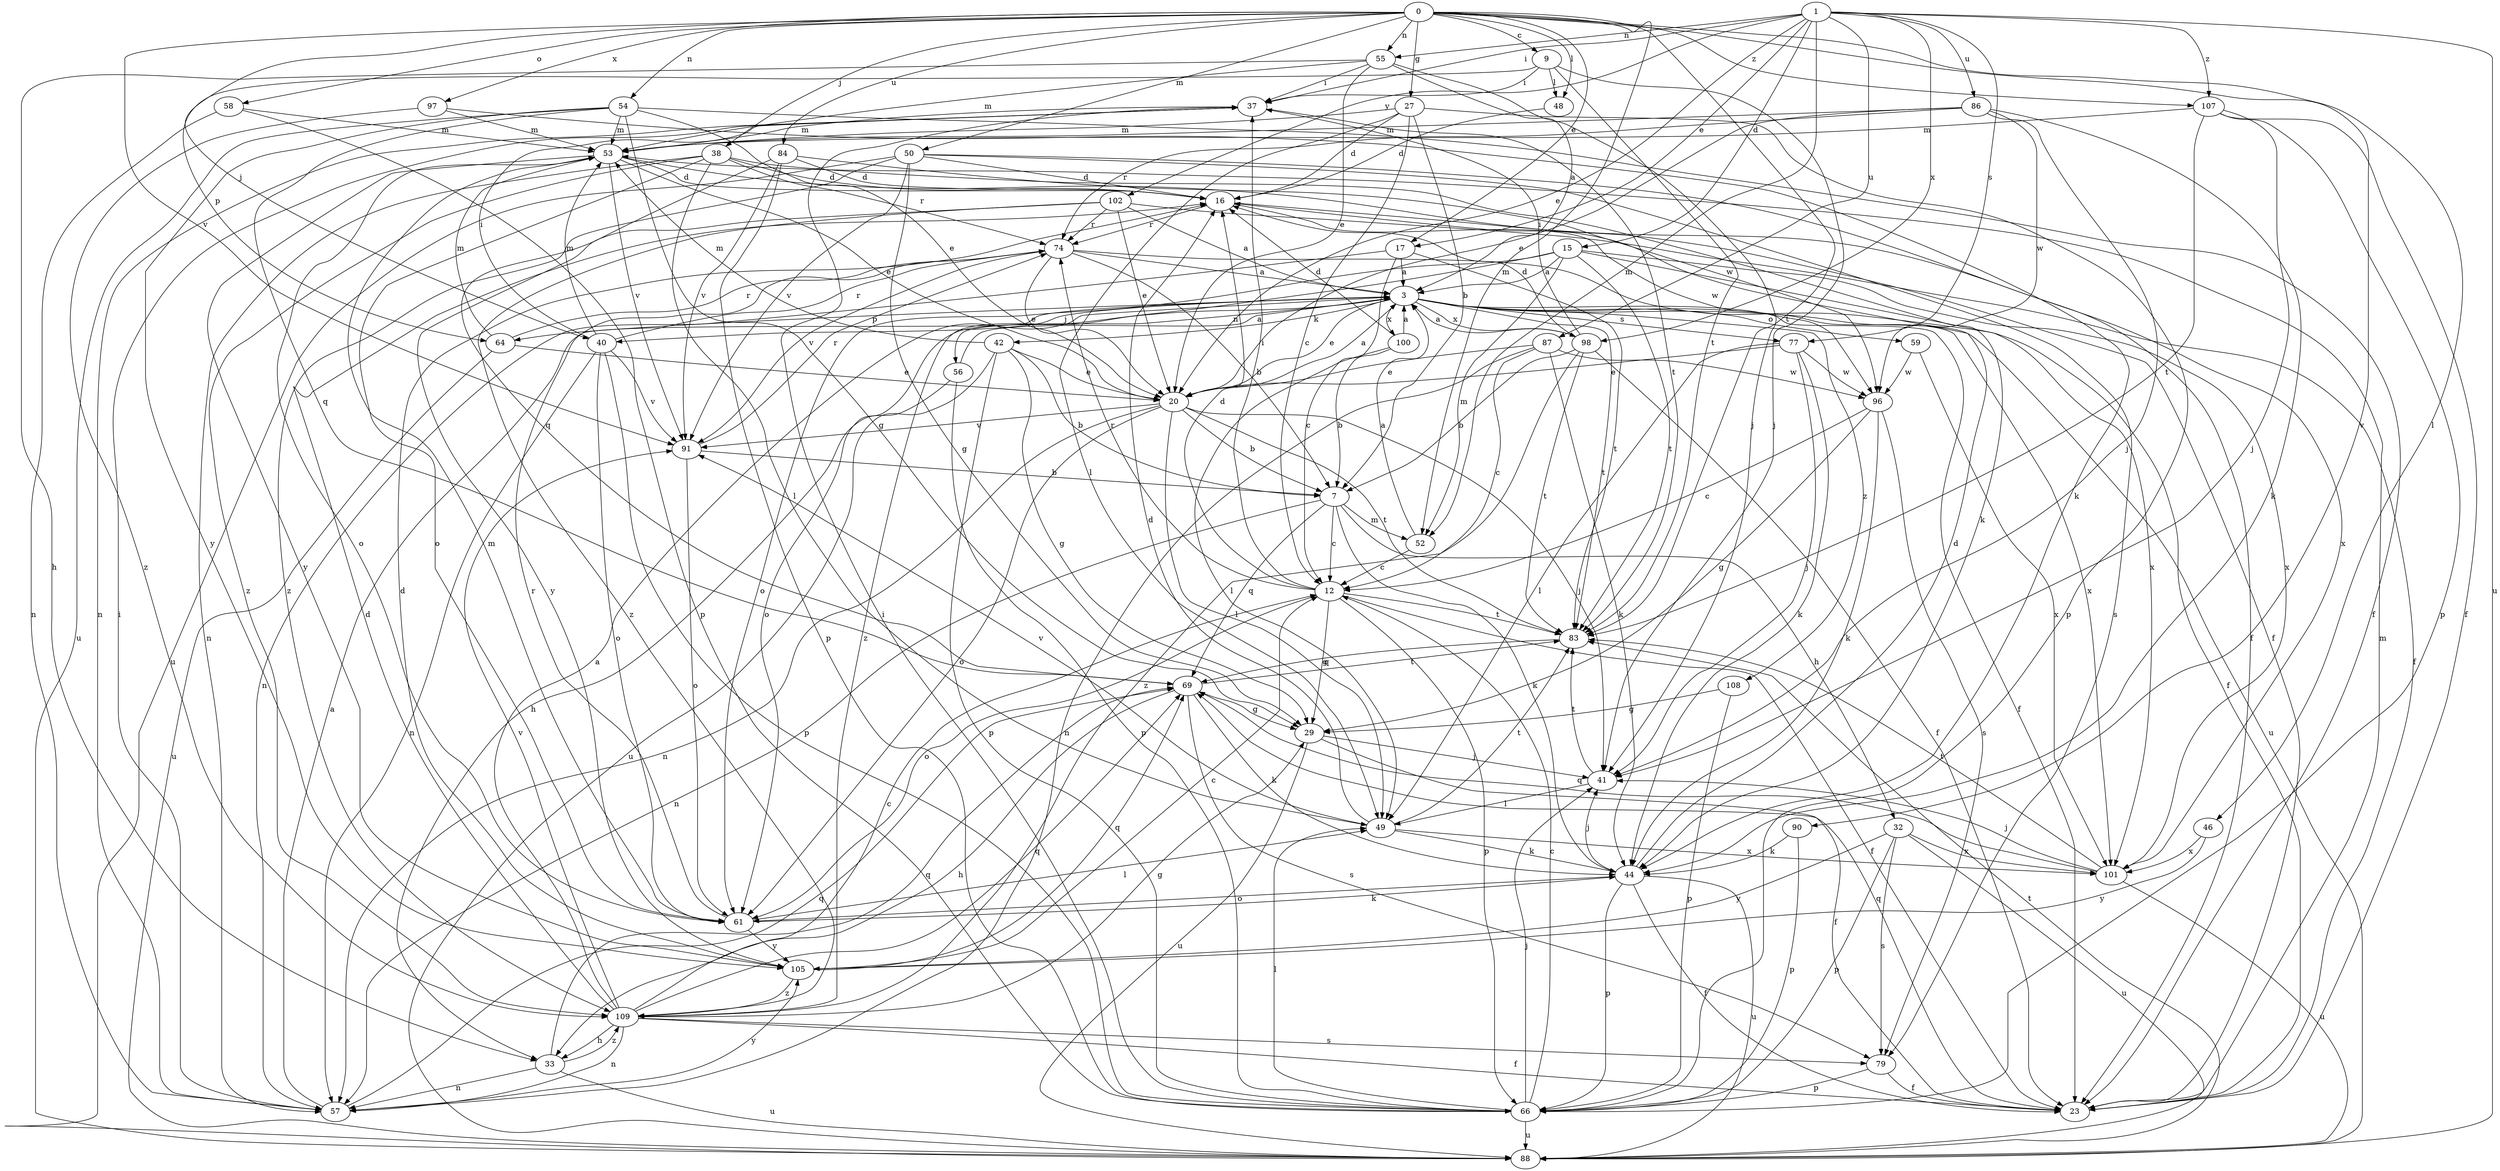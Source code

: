 strict digraph  {
0;
1;
3;
7;
9;
12;
15;
16;
17;
20;
23;
27;
29;
32;
33;
37;
38;
40;
41;
42;
44;
46;
48;
49;
50;
52;
53;
54;
55;
56;
57;
58;
59;
61;
64;
66;
69;
74;
77;
79;
83;
84;
86;
87;
88;
90;
91;
96;
97;
98;
100;
101;
102;
105;
107;
108;
109;
0 -> 9  [label=c];
0 -> 17  [label=e];
0 -> 27  [label=g];
0 -> 38  [label=j];
0 -> 40  [label=j];
0 -> 46  [label=l];
0 -> 48  [label=l];
0 -> 50  [label=m];
0 -> 52  [label=m];
0 -> 54  [label=n];
0 -> 55  [label=n];
0 -> 58  [label=o];
0 -> 83  [label=t];
0 -> 84  [label=u];
0 -> 90  [label=v];
0 -> 91  [label=v];
0 -> 97  [label=x];
0 -> 107  [label=z];
1 -> 15  [label=d];
1 -> 17  [label=e];
1 -> 20  [label=e];
1 -> 37  [label=i];
1 -> 52  [label=m];
1 -> 55  [label=n];
1 -> 77  [label=s];
1 -> 86  [label=u];
1 -> 87  [label=u];
1 -> 88  [label=u];
1 -> 98  [label=x];
1 -> 102  [label=y];
1 -> 107  [label=z];
3 -> 20  [label=e];
3 -> 23  [label=f];
3 -> 40  [label=j];
3 -> 42  [label=k];
3 -> 56  [label=n];
3 -> 59  [label=o];
3 -> 61  [label=o];
3 -> 64  [label=p];
3 -> 77  [label=s];
3 -> 83  [label=t];
3 -> 88  [label=u];
3 -> 98  [label=x];
3 -> 100  [label=x];
3 -> 101  [label=x];
3 -> 108  [label=z];
7 -> 12  [label=c];
7 -> 32  [label=h];
7 -> 44  [label=k];
7 -> 52  [label=m];
7 -> 57  [label=n];
7 -> 69  [label=q];
9 -> 37  [label=i];
9 -> 41  [label=j];
9 -> 48  [label=l];
9 -> 64  [label=p];
9 -> 83  [label=t];
12 -> 16  [label=d];
12 -> 23  [label=f];
12 -> 29  [label=g];
12 -> 37  [label=i];
12 -> 61  [label=o];
12 -> 66  [label=p];
12 -> 74  [label=r];
12 -> 83  [label=t];
15 -> 3  [label=a];
15 -> 23  [label=f];
15 -> 52  [label=m];
15 -> 61  [label=o];
15 -> 83  [label=t];
15 -> 101  [label=x];
15 -> 109  [label=z];
16 -> 74  [label=r];
16 -> 96  [label=w];
16 -> 101  [label=x];
17 -> 3  [label=a];
17 -> 12  [label=c];
17 -> 57  [label=n];
17 -> 83  [label=t];
20 -> 3  [label=a];
20 -> 7  [label=b];
20 -> 41  [label=j];
20 -> 49  [label=l];
20 -> 57  [label=n];
20 -> 61  [label=o];
20 -> 83  [label=t];
20 -> 91  [label=v];
23 -> 53  [label=m];
23 -> 69  [label=q];
27 -> 7  [label=b];
27 -> 12  [label=c];
27 -> 16  [label=d];
27 -> 49  [label=l];
27 -> 53  [label=m];
27 -> 66  [label=p];
29 -> 23  [label=f];
29 -> 41  [label=j];
29 -> 88  [label=u];
32 -> 66  [label=p];
32 -> 79  [label=s];
32 -> 88  [label=u];
32 -> 101  [label=x];
32 -> 105  [label=y];
33 -> 57  [label=n];
33 -> 69  [label=q];
33 -> 88  [label=u];
33 -> 109  [label=z];
37 -> 53  [label=m];
37 -> 57  [label=n];
37 -> 83  [label=t];
38 -> 16  [label=d];
38 -> 44  [label=k];
38 -> 49  [label=l];
38 -> 57  [label=n];
38 -> 61  [label=o];
38 -> 74  [label=r];
38 -> 109  [label=z];
40 -> 37  [label=i];
40 -> 53  [label=m];
40 -> 57  [label=n];
40 -> 61  [label=o];
40 -> 66  [label=p];
40 -> 74  [label=r];
40 -> 91  [label=v];
41 -> 49  [label=l];
41 -> 83  [label=t];
42 -> 7  [label=b];
42 -> 20  [label=e];
42 -> 29  [label=g];
42 -> 53  [label=m];
42 -> 66  [label=p];
42 -> 88  [label=u];
44 -> 16  [label=d];
44 -> 23  [label=f];
44 -> 41  [label=j];
44 -> 61  [label=o];
44 -> 66  [label=p];
44 -> 88  [label=u];
46 -> 101  [label=x];
46 -> 105  [label=y];
48 -> 16  [label=d];
49 -> 16  [label=d];
49 -> 44  [label=k];
49 -> 83  [label=t];
49 -> 91  [label=v];
49 -> 101  [label=x];
50 -> 16  [label=d];
50 -> 23  [label=f];
50 -> 29  [label=g];
50 -> 79  [label=s];
50 -> 88  [label=u];
50 -> 91  [label=v];
50 -> 109  [label=z];
52 -> 3  [label=a];
52 -> 12  [label=c];
53 -> 16  [label=d];
53 -> 20  [label=e];
53 -> 23  [label=f];
53 -> 61  [label=o];
53 -> 91  [label=v];
53 -> 105  [label=y];
54 -> 20  [label=e];
54 -> 23  [label=f];
54 -> 29  [label=g];
54 -> 53  [label=m];
54 -> 69  [label=q];
54 -> 88  [label=u];
54 -> 105  [label=y];
55 -> 3  [label=a];
55 -> 20  [label=e];
55 -> 33  [label=h];
55 -> 37  [label=i];
55 -> 41  [label=j];
55 -> 53  [label=m];
56 -> 3  [label=a];
56 -> 33  [label=h];
56 -> 66  [label=p];
57 -> 3  [label=a];
57 -> 37  [label=i];
57 -> 69  [label=q];
57 -> 105  [label=y];
58 -> 53  [label=m];
58 -> 57  [label=n];
58 -> 66  [label=p];
59 -> 96  [label=w];
59 -> 101  [label=x];
61 -> 44  [label=k];
61 -> 49  [label=l];
61 -> 53  [label=m];
61 -> 74  [label=r];
61 -> 105  [label=y];
64 -> 20  [label=e];
64 -> 53  [label=m];
64 -> 74  [label=r];
64 -> 88  [label=u];
66 -> 12  [label=c];
66 -> 37  [label=i];
66 -> 41  [label=j];
66 -> 49  [label=l];
66 -> 88  [label=u];
69 -> 29  [label=g];
69 -> 33  [label=h];
69 -> 44  [label=k];
69 -> 79  [label=s];
69 -> 83  [label=t];
74 -> 3  [label=a];
74 -> 7  [label=b];
74 -> 20  [label=e];
74 -> 91  [label=v];
74 -> 101  [label=x];
77 -> 20  [label=e];
77 -> 41  [label=j];
77 -> 44  [label=k];
77 -> 49  [label=l];
77 -> 96  [label=w];
79 -> 23  [label=f];
79 -> 66  [label=p];
83 -> 69  [label=q];
84 -> 16  [label=d];
84 -> 66  [label=p];
84 -> 69  [label=q];
84 -> 91  [label=v];
84 -> 96  [label=w];
86 -> 20  [label=e];
86 -> 41  [label=j];
86 -> 44  [label=k];
86 -> 53  [label=m];
86 -> 74  [label=r];
86 -> 96  [label=w];
87 -> 12  [label=c];
87 -> 20  [label=e];
87 -> 44  [label=k];
87 -> 57  [label=n];
87 -> 96  [label=w];
88 -> 83  [label=t];
90 -> 44  [label=k];
90 -> 66  [label=p];
91 -> 7  [label=b];
91 -> 61  [label=o];
91 -> 74  [label=r];
96 -> 12  [label=c];
96 -> 29  [label=g];
96 -> 44  [label=k];
96 -> 79  [label=s];
97 -> 44  [label=k];
97 -> 53  [label=m];
97 -> 109  [label=z];
98 -> 3  [label=a];
98 -> 7  [label=b];
98 -> 16  [label=d];
98 -> 23  [label=f];
98 -> 37  [label=i];
98 -> 83  [label=t];
98 -> 109  [label=z];
100 -> 3  [label=a];
100 -> 7  [label=b];
100 -> 16  [label=d];
100 -> 49  [label=l];
101 -> 41  [label=j];
101 -> 69  [label=q];
101 -> 83  [label=t];
101 -> 88  [label=u];
102 -> 3  [label=a];
102 -> 20  [label=e];
102 -> 23  [label=f];
102 -> 74  [label=r];
102 -> 105  [label=y];
102 -> 109  [label=z];
105 -> 12  [label=c];
105 -> 16  [label=d];
105 -> 69  [label=q];
105 -> 109  [label=z];
107 -> 23  [label=f];
107 -> 41  [label=j];
107 -> 53  [label=m];
107 -> 66  [label=p];
107 -> 83  [label=t];
108 -> 29  [label=g];
108 -> 66  [label=p];
109 -> 3  [label=a];
109 -> 12  [label=c];
109 -> 16  [label=d];
109 -> 23  [label=f];
109 -> 29  [label=g];
109 -> 33  [label=h];
109 -> 57  [label=n];
109 -> 69  [label=q];
109 -> 79  [label=s];
109 -> 91  [label=v];
}
